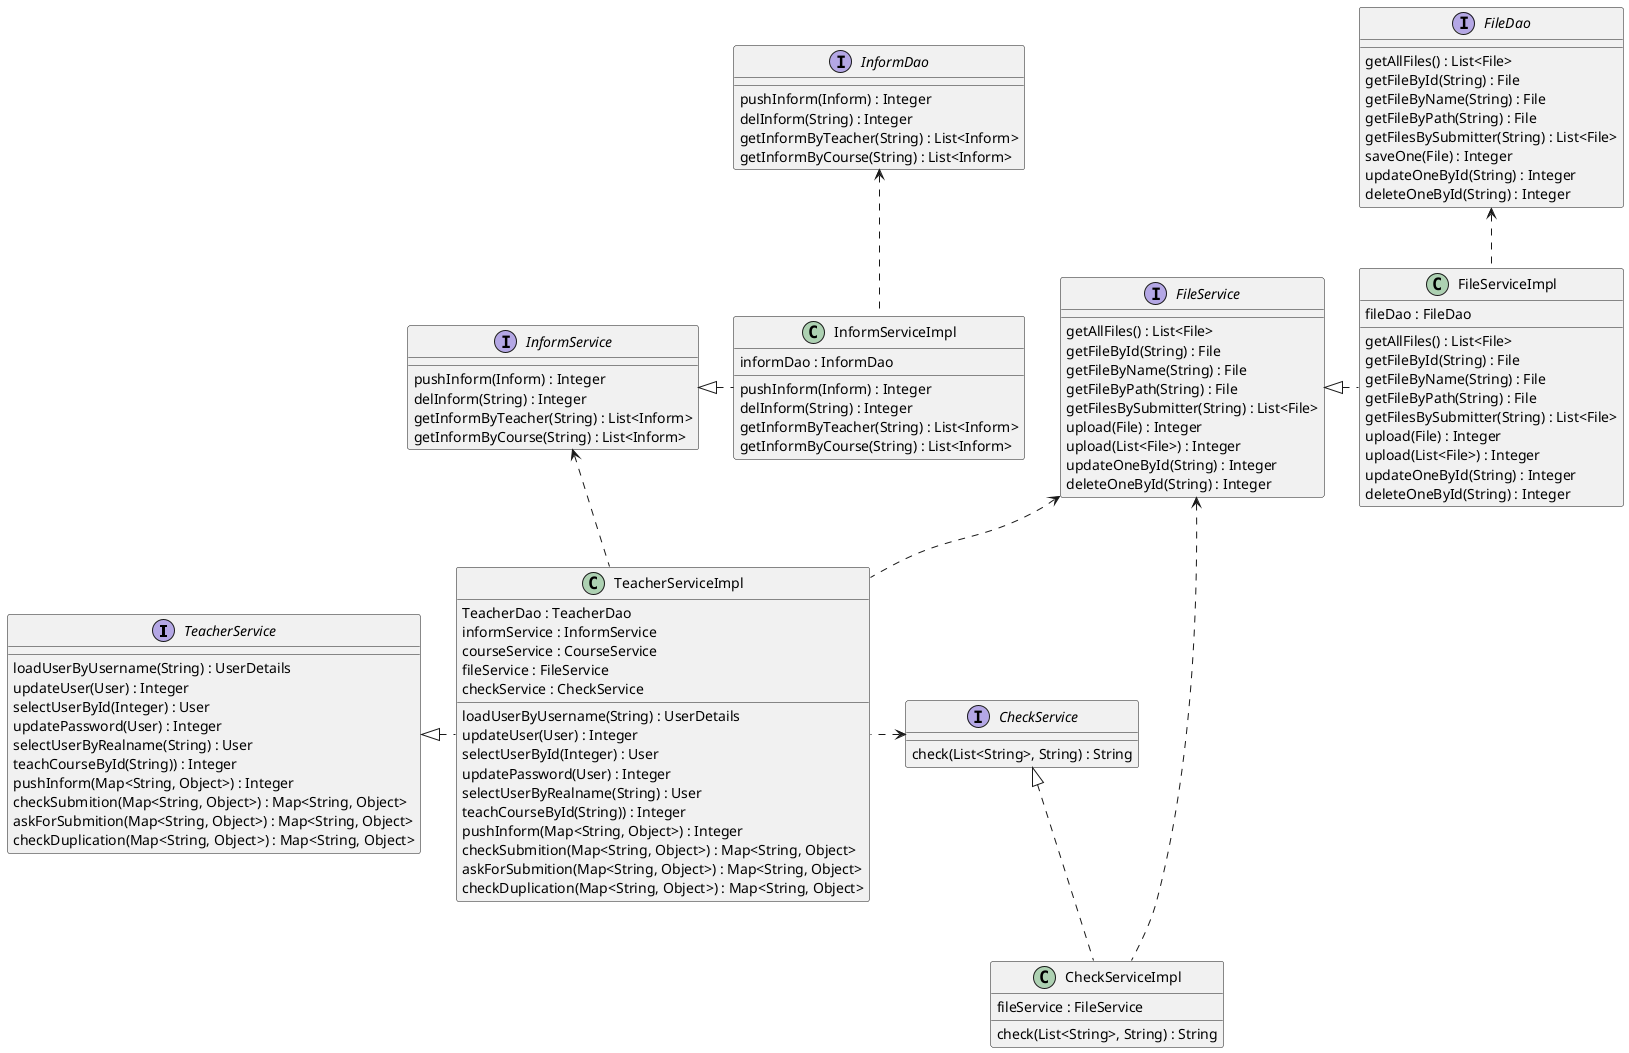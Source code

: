 @startuml
'https://plantuml.com/class-diagram


interface TeacherService
interface InformService
interface FileService
interface CheckService

interface InformDao
interface FileDao

class TeacherServiceImpl
class InformServiceImpl
class FileServiceImpl
class CheckServiceImpl

'class TeacherController

TeacherService <|. TeacherServiceImpl
InformService <|. InformServiceImpl
FileService <|. FileServiceImpl
'TeacherService <.. TeacherController
InformDao <.. InformServiceImpl
InformService <.. TeacherServiceImpl
FileService <.. TeacherServiceImpl
FileDao <.. FileServiceImpl
'FileService <. TeacherController
CheckService <|..CheckServiceImpl
CheckService <. TeacherServiceImpl
FileService <... CheckServiceImpl

interface TeacherService {
    loadUserByUsername(String) : UserDetails
    updateUser(User) : Integer
    selectUserById(Integer) : User
    updatePassword(User) : Integer
    selectUserByRealname(String) : User
    teachCourseById(String)) : Integer
    pushInform(Map<String, Object>) : Integer
    checkSubmition(Map<String, Object>) : Map<String, Object>
    askForSubmition(Map<String, Object>) : Map<String, Object>
    checkDuplication(Map<String, Object>) : Map<String, Object>
}

class TeacherServiceImpl {
    TeacherDao : TeacherDao
    informService : InformService
    courseService : CourseService
    fileService : FileService
    checkService : CheckService

    loadUserByUsername(String) : UserDetails
    updateUser(User) : Integer
    selectUserById(Integer) : User
    updatePassword(User) : Integer
    selectUserByRealname(String) : User
    teachCourseById(String)) : Integer
    pushInform(Map<String, Object>) : Integer
    checkSubmition(Map<String, Object>) : Map<String, Object>
    askForSubmition(Map<String, Object>) : Map<String, Object>
    checkDuplication(Map<String, Object>) : Map<String, Object>
}

interface InformService {
    pushInform(Inform) : Integer
    delInform(String) : Integer
    getInformByTeacher(String) : List<Inform>
    getInformByCourse(String) : List<Inform>
}
class InformServiceImpl {
    informDao : InformDao
    pushInform(Inform) : Integer
    delInform(String) : Integer
    getInformByTeacher(String) : List<Inform>
    getInformByCourse(String) : List<Inform>
}
interface InformDao {
    pushInform(Inform) : Integer
    delInform(String) : Integer
    getInformByTeacher(String) : List<Inform>
    getInformByCourse(String) : List<Inform>
}
'class TeacherController {
'    TeacherService : TeacherService
'
'        updateUser(User) : Integer
'        selectUserById(Integer) : User
'        updatePassword(User) : Integer
'        selectUserByRealname(String) : User
'        teachCourseById(String)) : Integer
'        pushInform(Map<String, Object>) : Integer
'        checkSubmition(Map<String, Object>) : Map<String, Object>
'        askForSubmition(Map<String, Object>) : Map<String, Object>
'        checkDuplication(Map<String, Object>) : Map<String, Object>
'}

interface FileDao {
    getAllFiles() : List<File>
    getFileById(String) : File
    getFileByName(String) : File
    getFileByPath(String) : File
    getFilesBySubmitter(String) : List<File>
    saveOne(File) : Integer
    updateOneById(String) : Integer
    deleteOneById(String) : Integer
}
interface FileService {
    getAllFiles() : List<File>
    getFileById(String) : File
    getFileByName(String) : File
    getFileByPath(String) : File
    getFilesBySubmitter(String) : List<File>
    upload(File) : Integer
    upload(List<File>) : Integer
    updateOneById(String) : Integer
    deleteOneById(String) : Integer
}
class FileServiceImpl {
    fileDao : FileDao

    getAllFiles() : List<File>
    getFileById(String) : File
    getFileByName(String) : File
    getFileByPath(String) : File
    getFilesBySubmitter(String) : List<File>
    upload(File) : Integer
    upload(List<File>) : Integer
    updateOneById(String) : Integer
    deleteOneById(String) : Integer
}

interface CheckService {
    check(List<String>, String) : String
}
class CheckServiceImpl {
    fileService : FileService
    check(List<String>, String) : String
}


@enduml